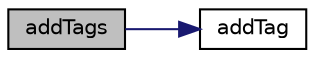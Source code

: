 digraph "addTags"
{
  edge [fontname="Helvetica",fontsize="10",labelfontname="Helvetica",labelfontsize="10"];
  node [fontname="Helvetica",fontsize="10",shape=record];
  rankdir="LR";
  Node1 [label="addTags",height=0.2,width=0.4,color="black", fillcolor="grey75", style="filled" fontcolor="black"];
  Node1 -> Node2 [color="midnightblue",fontsize="10",style="solid",fontname="Helvetica"];
  Node2 [label="addTag",height=0.2,width=0.4,color="black", fillcolor="white", style="filled",URL="$class_simple_tag.html#a5b548a3558ba411599eaa8328ebd8f02"];
}
